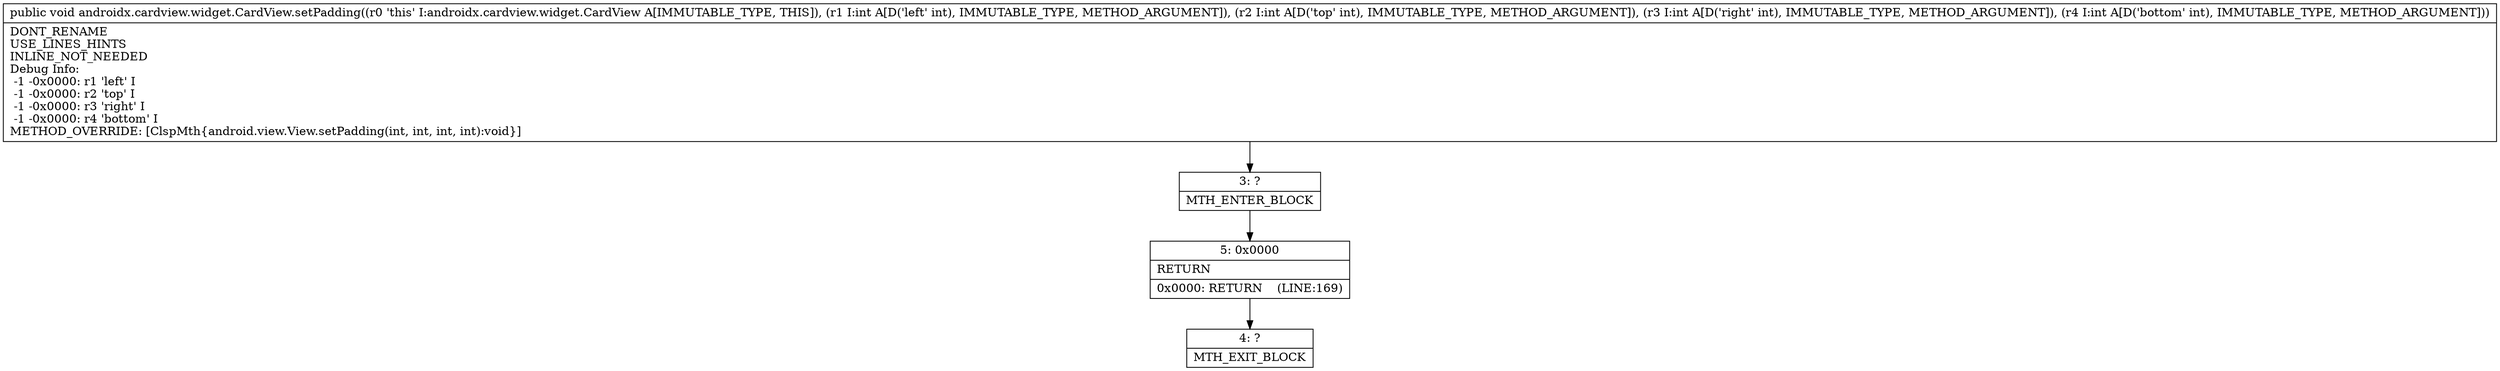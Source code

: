 digraph "CFG forandroidx.cardview.widget.CardView.setPadding(IIII)V" {
Node_3 [shape=record,label="{3\:\ ?|MTH_ENTER_BLOCK\l}"];
Node_5 [shape=record,label="{5\:\ 0x0000|RETURN\l|0x0000: RETURN    (LINE:169)\l}"];
Node_4 [shape=record,label="{4\:\ ?|MTH_EXIT_BLOCK\l}"];
MethodNode[shape=record,label="{public void androidx.cardview.widget.CardView.setPadding((r0 'this' I:androidx.cardview.widget.CardView A[IMMUTABLE_TYPE, THIS]), (r1 I:int A[D('left' int), IMMUTABLE_TYPE, METHOD_ARGUMENT]), (r2 I:int A[D('top' int), IMMUTABLE_TYPE, METHOD_ARGUMENT]), (r3 I:int A[D('right' int), IMMUTABLE_TYPE, METHOD_ARGUMENT]), (r4 I:int A[D('bottom' int), IMMUTABLE_TYPE, METHOD_ARGUMENT]))  | DONT_RENAME\lUSE_LINES_HINTS\lINLINE_NOT_NEEDED\lDebug Info:\l  \-1 \-0x0000: r1 'left' I\l  \-1 \-0x0000: r2 'top' I\l  \-1 \-0x0000: r3 'right' I\l  \-1 \-0x0000: r4 'bottom' I\lMETHOD_OVERRIDE: [ClspMth\{android.view.View.setPadding(int, int, int, int):void\}]\l}"];
MethodNode -> Node_3;Node_3 -> Node_5;
Node_5 -> Node_4;
}

